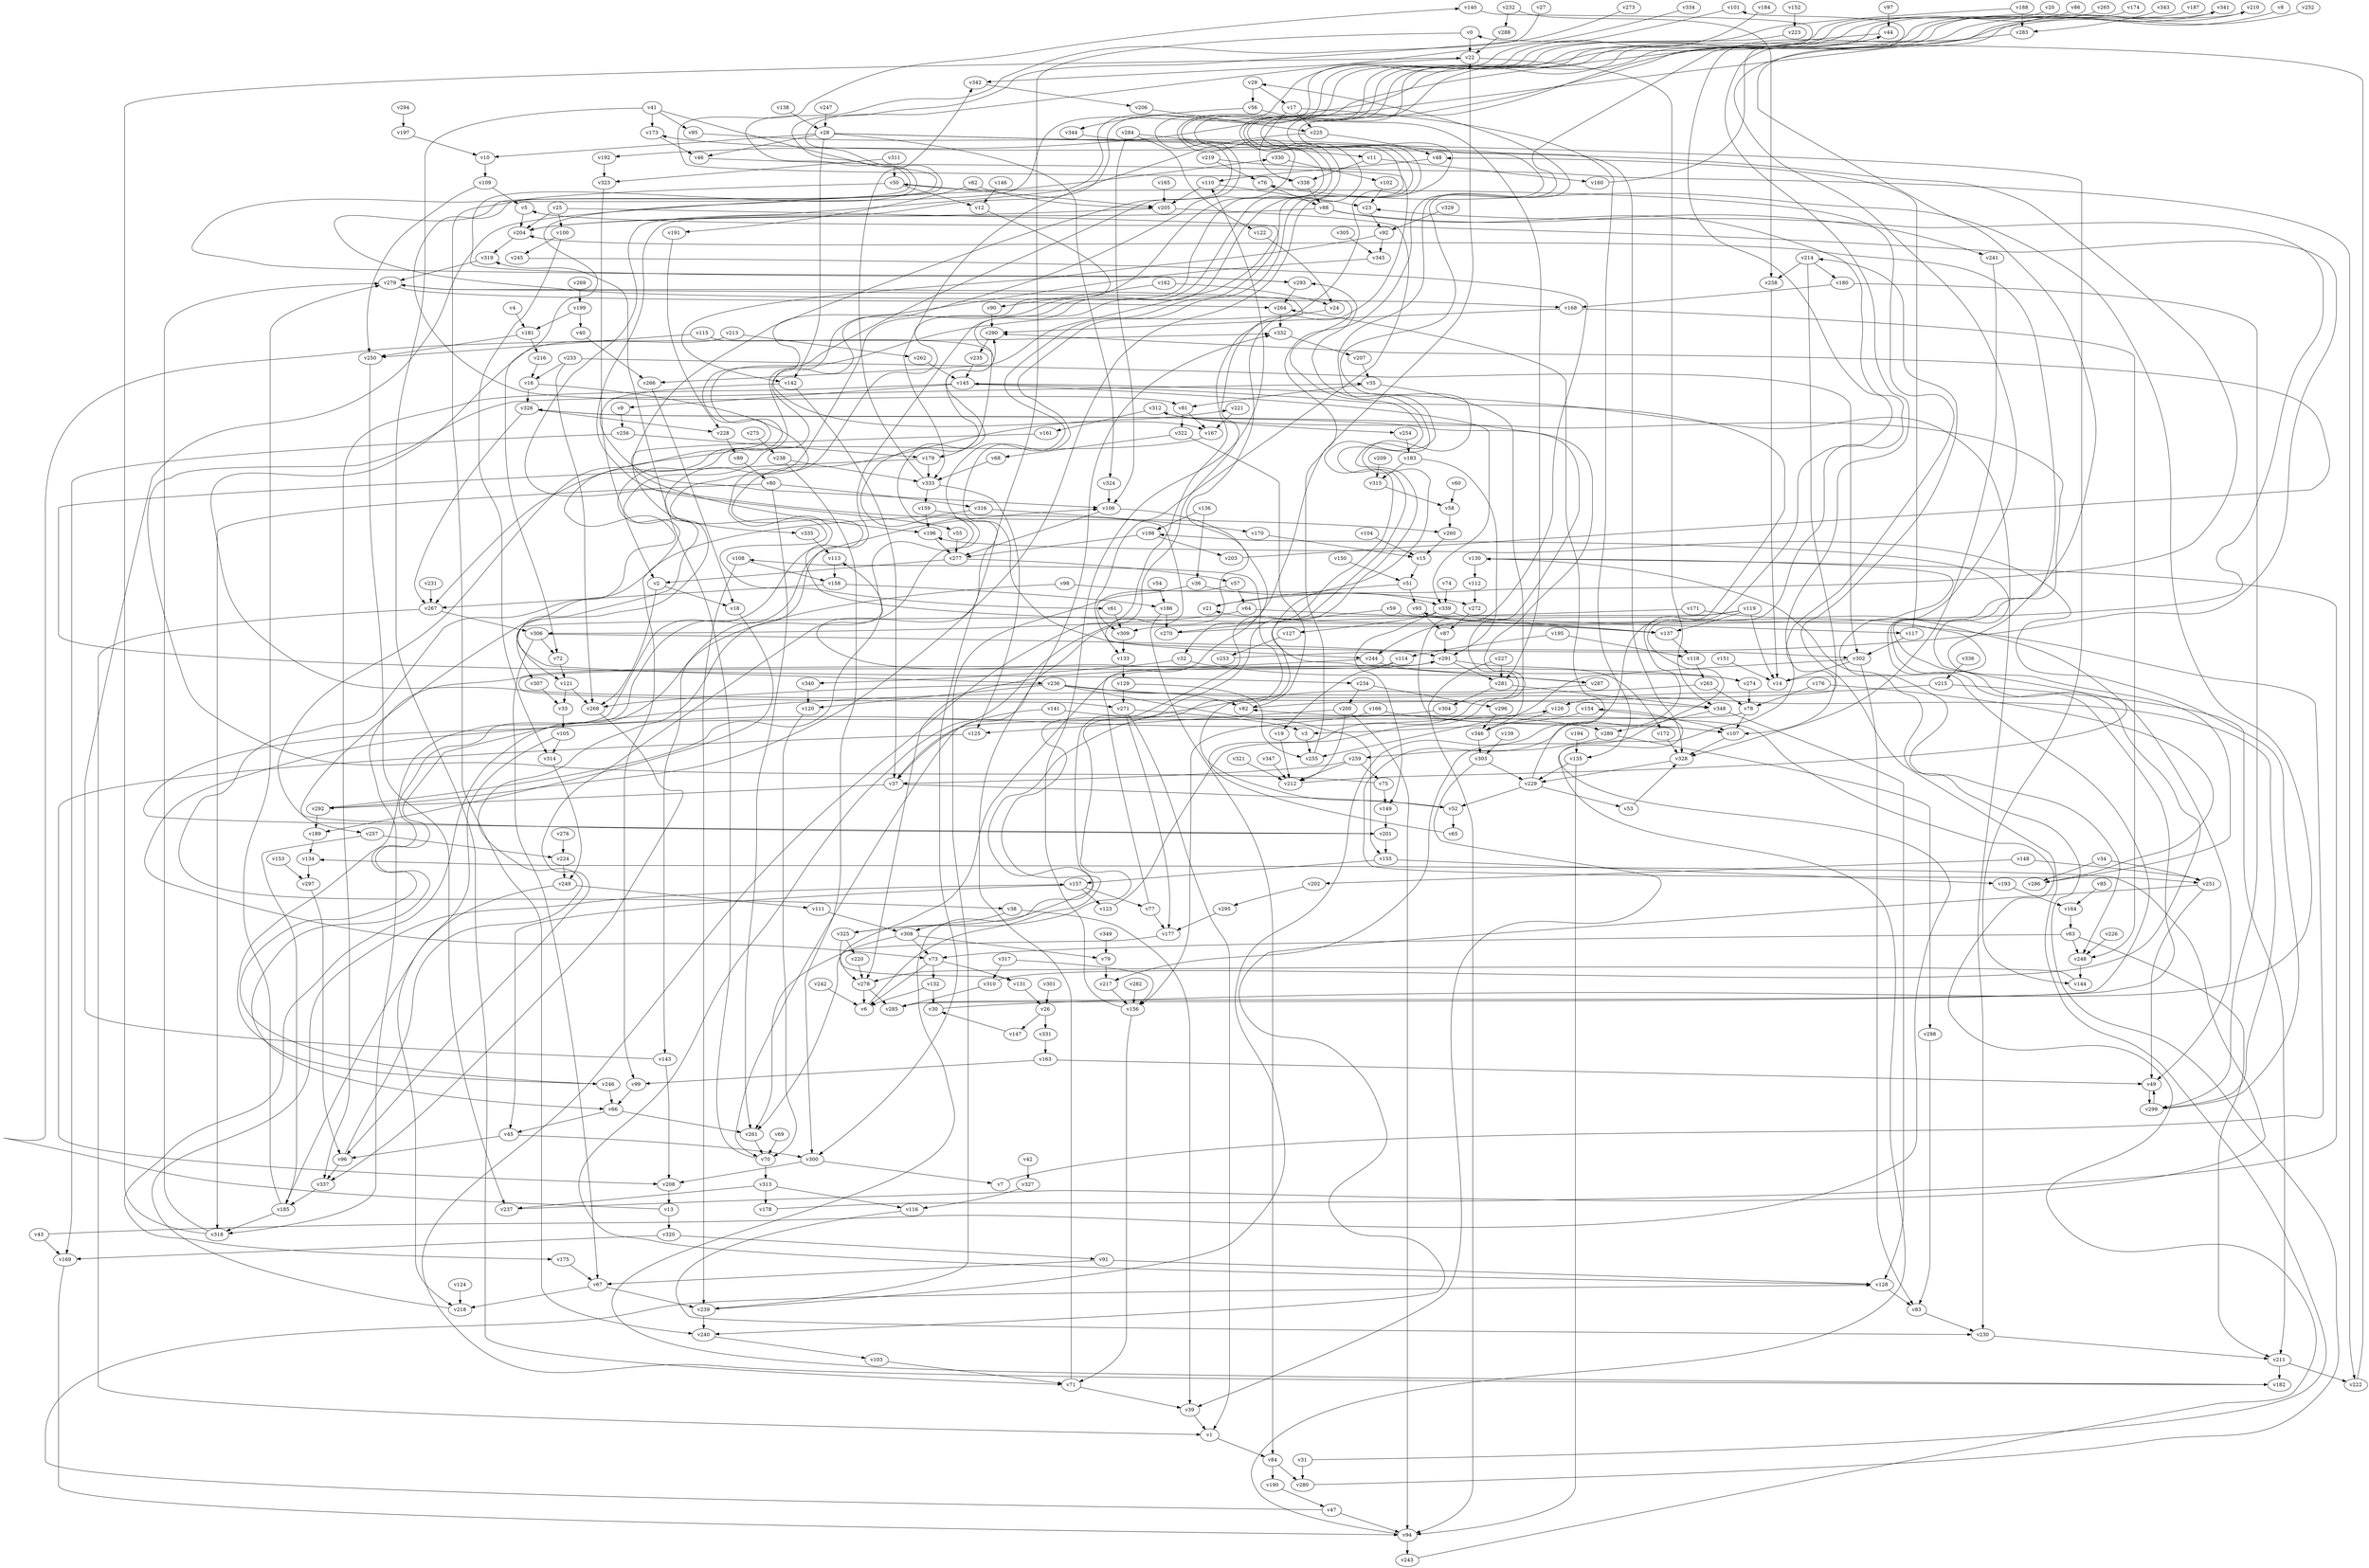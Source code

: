 // Benchmark game 521 - 350 vertices
// time_bound: 169
// targets: v197
digraph G {
    v0 [name="v0", player=0];
    v1 [name="v1", player=1];
    v2 [name="v2", player=1];
    v3 [name="v3", player=1];
    v4 [name="v4", player=0];
    v5 [name="v5", player=1];
    v6 [name="v6", player=0];
    v7 [name="v7", player=0];
    v8 [name="v8", player=0];
    v9 [name="v9", player=0];
    v10 [name="v10", player=1];
    v11 [name="v11", player=1];
    v12 [name="v12", player=0];
    v13 [name="v13", player=0];
    v14 [name="v14", player=0];
    v15 [name="v15", player=1];
    v16 [name="v16", player=1];
    v17 [name="v17", player=0];
    v18 [name="v18", player=0];
    v19 [name="v19", player=1];
    v20 [name="v20", player=1];
    v21 [name="v21", player=0];
    v22 [name="v22", player=0];
    v23 [name="v23", player=0];
    v24 [name="v24", player=1];
    v25 [name="v25", player=0];
    v26 [name="v26", player=1];
    v27 [name="v27", player=0];
    v28 [name="v28", player=1];
    v29 [name="v29", player=1];
    v30 [name="v30", player=1];
    v31 [name="v31", player=0];
    v32 [name="v32", player=1];
    v33 [name="v33", player=1];
    v34 [name="v34", player=0];
    v35 [name="v35", player=0];
    v36 [name="v36", player=0];
    v37 [name="v37", player=1];
    v38 [name="v38", player=0];
    v39 [name="v39", player=0];
    v40 [name="v40", player=1];
    v41 [name="v41", player=0];
    v42 [name="v42", player=0];
    v43 [name="v43", player=0];
    v44 [name="v44", player=1];
    v45 [name="v45", player=1];
    v46 [name="v46", player=1];
    v47 [name="v47", player=0];
    v48 [name="v48", player=1];
    v49 [name="v49", player=0];
    v50 [name="v50", player=0];
    v51 [name="v51", player=0];
    v52 [name="v52", player=1];
    v53 [name="v53", player=1];
    v54 [name="v54", player=1];
    v55 [name="v55", player=0];
    v56 [name="v56", player=0];
    v57 [name="v57", player=1];
    v58 [name="v58", player=0];
    v59 [name="v59", player=1];
    v60 [name="v60", player=0];
    v61 [name="v61", player=0];
    v62 [name="v62", player=0];
    v63 [name="v63", player=0];
    v64 [name="v64", player=1];
    v65 [name="v65", player=1];
    v66 [name="v66", player=0];
    v67 [name="v67", player=1];
    v68 [name="v68", player=1];
    v69 [name="v69", player=0];
    v70 [name="v70", player=0];
    v71 [name="v71", player=1];
    v72 [name="v72", player=1];
    v73 [name="v73", player=0];
    v74 [name="v74", player=0];
    v75 [name="v75", player=0];
    v76 [name="v76", player=1];
    v77 [name="v77", player=1];
    v78 [name="v78", player=1];
    v79 [name="v79", player=0];
    v80 [name="v80", player=1];
    v81 [name="v81", player=1];
    v82 [name="v82", player=1];
    v83 [name="v83", player=1];
    v84 [name="v84", player=1];
    v85 [name="v85", player=0];
    v86 [name="v86", player=1];
    v87 [name="v87", player=1];
    v88 [name="v88", player=1];
    v89 [name="v89", player=1];
    v90 [name="v90", player=0];
    v91 [name="v91", player=1];
    v92 [name="v92", player=1];
    v93 [name="v93", player=0];
    v94 [name="v94", player=1];
    v95 [name="v95", player=1];
    v96 [name="v96", player=1];
    v97 [name="v97", player=1];
    v98 [name="v98", player=1];
    v99 [name="v99", player=0];
    v100 [name="v100", player=0];
    v101 [name="v101", player=0];
    v102 [name="v102", player=1];
    v103 [name="v103", player=1];
    v104 [name="v104", player=1];
    v105 [name="v105", player=0];
    v106 [name="v106", player=0];
    v107 [name="v107", player=1];
    v108 [name="v108", player=1];
    v109 [name="v109", player=1];
    v110 [name="v110", player=1];
    v111 [name="v111", player=1];
    v112 [name="v112", player=0];
    v113 [name="v113", player=0];
    v114 [name="v114", player=1];
    v115 [name="v115", player=0];
    v116 [name="v116", player=0];
    v117 [name="v117", player=0];
    v118 [name="v118", player=0];
    v119 [name="v119", player=0];
    v120 [name="v120", player=1];
    v121 [name="v121", player=1];
    v122 [name="v122", player=0];
    v123 [name="v123", player=1];
    v124 [name="v124", player=0];
    v125 [name="v125", player=0];
    v126 [name="v126", player=1];
    v127 [name="v127", player=0];
    v128 [name="v128", player=0];
    v129 [name="v129", player=1];
    v130 [name="v130", player=1];
    v131 [name="v131", player=1];
    v132 [name="v132", player=0];
    v133 [name="v133", player=0];
    v134 [name="v134", player=0];
    v135 [name="v135", player=1];
    v136 [name="v136", player=1];
    v137 [name="v137", player=0];
    v138 [name="v138", player=0];
    v139 [name="v139", player=1];
    v140 [name="v140", player=0];
    v141 [name="v141", player=0];
    v142 [name="v142", player=0];
    v143 [name="v143", player=0];
    v144 [name="v144", player=1];
    v145 [name="v145", player=1];
    v146 [name="v146", player=0];
    v147 [name="v147", player=1];
    v148 [name="v148", player=0];
    v149 [name="v149", player=1];
    v150 [name="v150", player=0];
    v151 [name="v151", player=1];
    v152 [name="v152", player=1];
    v153 [name="v153", player=1];
    v154 [name="v154", player=1];
    v155 [name="v155", player=0];
    v156 [name="v156", player=1];
    v157 [name="v157", player=0];
    v158 [name="v158", player=1];
    v159 [name="v159", player=1];
    v160 [name="v160", player=0];
    v161 [name="v161", player=1];
    v162 [name="v162", player=0];
    v163 [name="v163", player=1];
    v164 [name="v164", player=1];
    v165 [name="v165", player=0];
    v166 [name="v166", player=1];
    v167 [name="v167", player=1];
    v168 [name="v168", player=0];
    v169 [name="v169", player=1];
    v170 [name="v170", player=1];
    v171 [name="v171", player=1];
    v172 [name="v172", player=0];
    v173 [name="v173", player=1];
    v174 [name="v174", player=0];
    v175 [name="v175", player=1];
    v176 [name="v176", player=1];
    v177 [name="v177", player=0];
    v178 [name="v178", player=1];
    v179 [name="v179", player=1];
    v180 [name="v180", player=0];
    v181 [name="v181", player=1];
    v182 [name="v182", player=0];
    v183 [name="v183", player=0];
    v184 [name="v184", player=1];
    v185 [name="v185", player=1];
    v186 [name="v186", player=1];
    v187 [name="v187", player=0];
    v188 [name="v188", player=0];
    v189 [name="v189", player=1];
    v190 [name="v190", player=1];
    v191 [name="v191", player=1];
    v192 [name="v192", player=0];
    v193 [name="v193", player=1];
    v194 [name="v194", player=0];
    v195 [name="v195", player=1];
    v196 [name="v196", player=0];
    v197 [name="v197", player=1, target=1];
    v198 [name="v198", player=0];
    v199 [name="v199", player=1];
    v200 [name="v200", player=1];
    v201 [name="v201", player=1];
    v202 [name="v202", player=1];
    v203 [name="v203", player=1];
    v204 [name="v204", player=1];
    v205 [name="v205", player=1];
    v206 [name="v206", player=0];
    v207 [name="v207", player=1];
    v208 [name="v208", player=0];
    v209 [name="v209", player=1];
    v210 [name="v210", player=1];
    v211 [name="v211", player=1];
    v212 [name="v212", player=1];
    v213 [name="v213", player=0];
    v214 [name="v214", player=1];
    v215 [name="v215", player=1];
    v216 [name="v216", player=1];
    v217 [name="v217", player=0];
    v218 [name="v218", player=0];
    v219 [name="v219", player=0];
    v220 [name="v220", player=1];
    v221 [name="v221", player=0];
    v222 [name="v222", player=1];
    v223 [name="v223", player=0];
    v224 [name="v224", player=1];
    v225 [name="v225", player=1];
    v226 [name="v226", player=0];
    v227 [name="v227", player=0];
    v228 [name="v228", player=0];
    v229 [name="v229", player=1];
    v230 [name="v230", player=0];
    v231 [name="v231", player=1];
    v232 [name="v232", player=0];
    v233 [name="v233", player=1];
    v234 [name="v234", player=0];
    v235 [name="v235", player=0];
    v236 [name="v236", player=0];
    v237 [name="v237", player=0];
    v238 [name="v238", player=1];
    v239 [name="v239", player=0];
    v240 [name="v240", player=0];
    v241 [name="v241", player=0];
    v242 [name="v242", player=1];
    v243 [name="v243", player=0];
    v244 [name="v244", player=1];
    v245 [name="v245", player=0];
    v246 [name="v246", player=0];
    v247 [name="v247", player=1];
    v248 [name="v248", player=1];
    v249 [name="v249", player=1];
    v250 [name="v250", player=1];
    v251 [name="v251", player=1];
    v252 [name="v252", player=0];
    v253 [name="v253", player=1];
    v254 [name="v254", player=0];
    v255 [name="v255", player=0];
    v256 [name="v256", player=1];
    v257 [name="v257", player=0];
    v258 [name="v258", player=0];
    v259 [name="v259", player=0];
    v260 [name="v260", player=1];
    v261 [name="v261", player=1];
    v262 [name="v262", player=1];
    v263 [name="v263", player=0];
    v264 [name="v264", player=0];
    v265 [name="v265", player=0];
    v266 [name="v266", player=1];
    v267 [name="v267", player=1];
    v268 [name="v268", player=0];
    v269 [name="v269", player=0];
    v270 [name="v270", player=0];
    v271 [name="v271", player=0];
    v272 [name="v272", player=1];
    v273 [name="v273", player=1];
    v274 [name="v274", player=1];
    v275 [name="v275", player=0];
    v276 [name="v276", player=0];
    v277 [name="v277", player=1];
    v278 [name="v278", player=1];
    v279 [name="v279", player=0];
    v280 [name="v280", player=0];
    v281 [name="v281", player=0];
    v282 [name="v282", player=1];
    v283 [name="v283", player=0];
    v284 [name="v284", player=0];
    v285 [name="v285", player=0];
    v286 [name="v286", player=1];
    v287 [name="v287", player=0];
    v288 [name="v288", player=1];
    v289 [name="v289", player=0];
    v290 [name="v290", player=1];
    v291 [name="v291", player=1];
    v292 [name="v292", player=0];
    v293 [name="v293", player=0];
    v294 [name="v294", player=1];
    v295 [name="v295", player=1];
    v296 [name="v296", player=1];
    v297 [name="v297", player=1];
    v298 [name="v298", player=0];
    v299 [name="v299", player=0];
    v300 [name="v300", player=0];
    v301 [name="v301", player=0];
    v302 [name="v302", player=1];
    v303 [name="v303", player=1];
    v304 [name="v304", player=0];
    v305 [name="v305", player=0];
    v306 [name="v306", player=1];
    v307 [name="v307", player=1];
    v308 [name="v308", player=1];
    v309 [name="v309", player=1];
    v310 [name="v310", player=0];
    v311 [name="v311", player=0];
    v312 [name="v312", player=0];
    v313 [name="v313", player=0];
    v314 [name="v314", player=1];
    v315 [name="v315", player=0];
    v316 [name="v316", player=1];
    v317 [name="v317", player=1];
    v318 [name="v318", player=1];
    v319 [name="v319", player=0];
    v320 [name="v320", player=1];
    v321 [name="v321", player=0];
    v322 [name="v322", player=1];
    v323 [name="v323", player=0];
    v324 [name="v324", player=0];
    v325 [name="v325", player=1];
    v326 [name="v326", player=0];
    v327 [name="v327", player=1];
    v328 [name="v328", player=1];
    v329 [name="v329", player=0];
    v330 [name="v330", player=1];
    v331 [name="v331", player=1];
    v332 [name="v332", player=0];
    v333 [name="v333", player=1];
    v334 [name="v334", player=0];
    v335 [name="v335", player=0];
    v336 [name="v336", player=1];
    v337 [name="v337", player=0];
    v338 [name="v338", player=0];
    v339 [name="v339", player=0];
    v340 [name="v340", player=1];
    v341 [name="v341", player=1];
    v342 [name="v342", player=0];
    v343 [name="v343", player=1];
    v344 [name="v344", player=0];
    v345 [name="v345", player=0];
    v346 [name="v346", player=0];
    v347 [name="v347", player=0];
    v348 [name="v348", player=1];
    v349 [name="v349", player=1];

    v0 -> v22;
    v1 -> v84;
    v2 -> v268;
    v3 -> v255;
    v4 -> v181;
    v5 -> v204;
    v6 -> v293 [constraint="t < 12"];
    v7 -> v21 [constraint="t < 15"];
    v8 -> v251 [constraint="t < 12"];
    v9 -> v256;
    v10 -> v109;
    v11 -> v160;
    v12 -> v121 [constraint="t mod 3 == 2"];
    v13 -> v332 [constraint="t >= 1"];
    v14 -> v93 [constraint="t >= 2"];
    v15 -> v51;
    v16 -> v61 [constraint="t >= 2"];
    v17 -> v338;
    v18 -> v189 [constraint="t mod 3 == 2"];
    v19 -> v212;
    v20 -> v307 [constraint="t >= 5"];
    v21 -> v173 [constraint="t mod 5 == 2"];
    v22 -> v342;
    v23 -> v92;
    v24 -> v38 [constraint="t < 12"];
    v25 -> v274 [constraint="t mod 5 == 1"];
    v26 -> v331;
    v27 -> v293 [constraint="t >= 5"];
    v28 -> v142;
    v29 -> v17;
    v30 -> v76 [constraint="t < 10"];
    v31 -> v214 [constraint="t >= 5"];
    v32 -> v287;
    v33 -> v105;
    v34 -> v251;
    v35 -> v81;
    v36 -> v339;
    v37 -> v292;
    v38 -> v39;
    v39 -> v1;
    v40 -> v266;
    v41 -> v168 [constraint="t < 12"];
    v42 -> v327;
    v43 -> v154 [constraint="t < 6"];
    v44 -> v257 [constraint="t >= 2"];
    v45 -> v96;
    v46 -> v70 [constraint="t mod 4 == 2"];
    v47 -> v128 [constraint="t < 10"];
    v48 -> v110;
    v49 -> v299;
    v50 -> v205;
    v51 -> v93;
    v52 -> v29 [constraint="t >= 4"];
    v53 -> v328;
    v54 -> v186;
    v55 -> v277;
    v56 -> v281;
    v57 -> v64;
    v58 -> v260;
    v59 -> v270;
    v60 -> v58;
    v61 -> v309;
    v62 -> v191;
    v63 -> v248;
    v64 -> v117;
    v65 -> v326 [constraint="t >= 4"];
    v66 -> v45;
    v67 -> v239;
    v68 -> v333;
    v69 -> v70;
    v70 -> v319;
    v71 -> v39;
    v72 -> v121;
    v73 -> v131;
    v74 -> v339;
    v75 -> v35 [constraint="t mod 5 == 4"];
    v76 -> v88;
    v77 -> v291;
    v78 -> v37 [constraint="t mod 2 == 1"];
    v79 -> v217;
    v80 -> v318;
    v81 -> v322;
    v82 -> v50 [constraint="t < 13"];
    v83 -> v230;
    v84 -> v280;
    v85 -> v164;
    v86 -> v246 [constraint="t >= 3"];
    v87 -> v291;
    v88 -> v217 [constraint="t < 11"];
    v89 -> v80;
    v90 -> v290;
    v91 -> v67;
    v92 -> v142 [constraint="t >= 5"];
    v93 -> v87;
    v94 -> v101 [constraint="t >= 4"];
    v95 -> v261 [constraint="t mod 3 == 0"];
    v96 -> v290 [constraint="t mod 4 == 2"];
    v97 -> v44;
    v98 -> v143;
    v99 -> v66;
    v100 -> v314;
    v101 -> v348 [constraint="t >= 2"];
    v102 -> v23;
    v103 -> v71;
    v104 -> v15;
    v105 -> v185 [constraint="t >= 2"];
    v106 -> v277;
    v107 -> v328;
    v108 -> v239;
    v109 -> v250;
    v110 -> v205;
    v111 -> v308;
    v112 -> v272;
    v113 -> v158;
    v114 -> v271 [constraint="t >= 3"];
    v115 -> v179;
    v116 -> v230 [constraint="t mod 2 == 1"];
    v117 -> v302;
    v118 -> v263;
    v119 -> v236 [constraint="t >= 5"];
    v120 -> v70;
    v121 -> v268;
    v122 -> v24;
    v123 -> v326 [constraint="t < 10"];
    v124 -> v218;
    v125 -> v208 [constraint="t >= 2"];
    v126 -> v346;
    v127 -> v253;
    v128 -> v279 [constraint="t mod 4 == 0"];
    v129 -> v255;
    v130 -> v248 [constraint="t mod 5 == 4"];
    v131 -> v26;
    v132 -> v30;
    v133 -> v129;
    v134 -> v297;
    v135 -> v94;
    v136 -> v198;
    v137 -> v221 [constraint="t mod 3 == 1"];
    v138 -> v28;
    v139 -> v303;
    v140 -> v96 [constraint="t >= 5"];
    v141 -> v37;
    v142 -> v106 [constraint="t >= 1"];
    v143 -> v330 [constraint="t mod 4 == 1"];
    v144 -> v278 [constraint="t mod 2 == 0"];
    v145 -> v9;
    v146 -> v12;
    v147 -> v30 [constraint="t < 9"];
    v148 -> v251;
    v149 -> v201;
    v150 -> v51;
    v151 -> v14;
    v152 -> v223;
    v153 -> v297;
    v154 -> v107;
    v155 -> v157;
    v156 -> v71;
    v157 -> v77;
    v158 -> v267;
    v159 -> v302 [constraint="t < 14"];
    v160 -> v341 [constraint="t mod 4 == 0"];
    v161 -> v196 [constraint="t < 15"];
    v162 -> v24;
    v163 -> v99;
    v164 -> v63;
    v165 -> v205;
    v166 -> v107;
    v167 -> v267 [constraint="t mod 2 == 1"];
    v168 -> v290;
    v169 -> v94;
    v170 -> v15;
    v171 -> v49;
    v172 -> v328;
    v173 -> v46;
    v174 -> v192 [constraint="t >= 5"];
    v175 -> v67;
    v176 -> v286 [constraint="t < 13"];
    v177 -> v131 [constraint="t >= 2"];
    v178 -> v130 [constraint="t < 15"];
    v179 -> v234 [constraint="t < 8"];
    v180 -> v299;
    v181 -> v250;
    v182 -> v44 [constraint="t < 8"];
    v183 -> v315;
    v184 -> v260 [constraint="t < 5"];
    v185 -> v318;
    v186 -> v270;
    v187 -> v244 [constraint="t >= 3"];
    v188 -> v55 [constraint="t < 14"];
    v189 -> v134;
    v190 -> v47;
    v191 -> v228;
    v192 -> v323;
    v193 -> v164;
    v194 -> v135;
    v195 -> v114;
    v196 -> v277;
    v197 -> v10;
    v198 -> v277;
    v199 -> v40;
    v200 -> v125;
    v201 -> v126 [constraint="t < 14"];
    v202 -> v295;
    v203 -> v290 [constraint="t >= 4"];
    v204 -> v319;
    v205 -> v133;
    v206 -> v225;
    v207 -> v35;
    v208 -> v13;
    v209 -> v315;
    v210 -> v325 [constraint="t >= 2"];
    v211 -> v222;
    v212 -> v198 [constraint="t mod 3 == 1"];
    v213 -> v72;
    v214 -> v258;
    v215 -> v211;
    v216 -> v16;
    v217 -> v156;
    v218 -> v157 [constraint="t >= 1"];
    v219 -> v222 [constraint="t < 5"];
    v220 -> v278;
    v221 -> v167;
    v222 -> v0;
    v223 -> v201 [constraint="t mod 3 == 1"];
    v224 -> v249;
    v225 -> v48;
    v226 -> v248;
    v227 -> v281;
    v228 -> v89;
    v229 -> v264;
    v230 -> v211;
    v231 -> v267;
    v232 -> v258;
    v233 -> v16;
    v234 -> v296;
    v235 -> v145;
    v236 -> v299 [constraint="t mod 2 == 0"];
    v237 -> v134 [constraint="t >= 1"];
    v238 -> v300;
    v239 -> v145 [constraint="t mod 5 == 4"];
    v240 -> v103;
    v241 -> v328;
    v242 -> v6;
    v243 -> v82 [constraint="t mod 4 == 0"];
    v244 -> v278;
    v245 -> v107 [constraint="t >= 1"];
    v246 -> v106 [constraint="t >= 2"];
    v247 -> v28;
    v248 -> v144;
    v249 -> v111;
    v250 -> v237;
    v251 -> v240 [constraint="t >= 2"];
    v252 -> v285 [constraint="t < 15"];
    v253 -> v5 [constraint="t < 14"];
    v254 -> v183;
    v255 -> v22;
    v256 -> v179;
    v257 -> v185;
    v258 -> v14;
    v259 -> v212;
    v260 -> v15;
    v261 -> v70;
    v262 -> v145;
    v263 -> v66 [constraint="t < 7"];
    v264 -> v332;
    v265 -> v175 [constraint="t >= 3"];
    v266 -> v18;
    v267 -> v1;
    v268 -> v337 [constraint="t >= 4"];
    v269 -> v199;
    v270 -> v23 [constraint="t >= 1"];
    v271 -> v3;
    v272 -> v87;
    v273 -> v293 [constraint="t >= 2"];
    v274 -> v78;
    v275 -> v238;
    v276 -> v224;
    v277 -> v57;
    v278 -> v6;
    v279 -> v287 [constraint="t < 11"];
    v280 -> v130 [constraint="t mod 5 == 3"];
    v281 -> v348;
    v282 -> v156;
    v283 -> v266 [constraint="t >= 3"];
    v284 -> v106;
    v285 -> v204 [constraint="t mod 5 == 0"];
    v286 -> v210 [constraint="t >= 4"];
    v287 -> v182 [constraint="t >= 2"];
    v288 -> v22;
    v289 -> v259;
    v290 -> v235;
    v291 -> v172;
    v292 -> v113 [constraint="t >= 1"];
    v293 -> v264;
    v294 -> v197;
    v295 -> v177;
    v296 -> v346;
    v297 -> v96;
    v298 -> v83;
    v299 -> v196 [constraint="t mod 4 == 1"];
    v300 -> v7;
    v301 -> v26;
    v302 -> v255 [constraint="t < 10"];
    v303 -> v39 [constraint="t mod 5 == 1"];
    v304 -> v73 [constraint="t < 12"];
    v305 -> v345;
    v306 -> v72;
    v307 -> v33;
    v308 -> v73;
    v309 -> v133;
    v310 -> v312 [constraint="t mod 4 == 1"];
    v311 -> v50;
    v312 -> v254;
    v313 -> v178;
    v314 -> v249;
    v315 -> v58;
    v316 -> v99;
    v317 -> v310;
    v318 -> v279;
    v319 -> v279;
    v320 -> v169;
    v321 -> v212;
    v322 -> v68;
    v323 -> v2;
    v324 -> v106;
    v325 -> v108 [constraint="t >= 2"];
    v326 -> v228;
    v327 -> v116;
    v328 -> v229;
    v329 -> v92;
    v330 -> v102;
    v331 -> v163;
    v332 -> v207;
    v333 -> v125;
    v334 -> v81 [constraint="t mod 4 == 0"];
    v335 -> v113;
    v336 -> v215;
    v337 -> v185;
    v338 -> v140 [constraint="t < 8"];
    v339 -> v127;
    v340 -> v120;
    v341 -> v292 [constraint="t < 10"];
    v342 -> v206;
    v343 -> v283 [constraint="t >= 1"];
    v344 -> v335 [constraint="t < 9"];
    v345 -> v167 [constraint="t < 13"];
    v346 -> v303;
    v347 -> v212;
    v348 -> v128;
    v349 -> v79;
    v117 -> v48;
    v271 -> v177;
    v119 -> v14;
    v195 -> v118;
    v284 -> v122;
    v236 -> v120;
    v137 -> v118;
    v31 -> v280;
    v96 -> v337;
    v256 -> v169;
    v239 -> v240;
    v148 -> v202;
    v308 -> v79;
    v320 -> v91;
    v317 -> v156;
    v59 -> v137;
    v213 -> v262;
    v41 -> v173;
    v271 -> v1;
    v183 -> v291;
    v227 -> v94;
    v300 -> v208;
    v236 -> v82;
    v92 -> v345;
    v163 -> v49;
    v70 -> v313;
    v263 -> v78;
    v110 -> v23;
    v25 -> v100;
    v281 -> v304;
    v311 -> v323;
    v81 -> v167;
    v251 -> v49;
    v45 -> v300;
    v78 -> v107;
    v121 -> v33;
    v159 -> v196;
    v114 -> v19;
    v291 -> v281;
    v229 -> v53;
    v34 -> v286;
    v168 -> v248;
    v29 -> v56;
    v37 -> v52;
    v339 -> v137;
    v56 -> v344;
    v80 -> v261;
    v2 -> v18;
    v28 -> v46;
    v171 -> v309;
    v64 -> v306;
    v310 -> v285;
    v141 -> v289;
    v338 -> v88;
    v339 -> v149;
    v313 -> v116;
    v52 -> v65;
    v215 -> v126;
    v214 -> v107;
    v88 -> v241;
    v38 -> v308;
    v158 -> v186;
    v166 -> v156;
    v278 -> v285;
    v145 -> v230;
    v180 -> v168;
    v289 -> v298;
    v179 -> v333;
    v188 -> v283;
    v115 -> v250;
    v35 -> v346;
    v106 -> v32;
    v292 -> v189;
    v211 -> v182;
    v28 -> v144;
    v259 -> v75;
    v136 -> v36;
    v246 -> v66;
    v232 -> v288;
    v284 -> v11;
    v299 -> v49;
    v318 -> v22;
    v16 -> v326;
    v145 -> v339;
    v155 -> v193;
    v43 -> v169;
    v200 -> v212;
    v236 -> v155;
    v176 -> v78;
    v129 -> v271;
    v73 -> v6;
    v325 -> v220;
    v105 -> v314;
    v279 -> v264;
    v28 -> v10;
    v198 -> v203;
    v225 -> v333;
    v157 -> v45;
    v77 -> v177;
    v200 -> v94;
    v62 -> v205;
    v303 -> v229;
    v143 -> v208;
    v91 -> v128;
    v306 -> v291;
    v142 -> v37;
    v291 -> v318;
    v333 -> v342;
    v214 -> v180;
    v25 -> v204;
    v84 -> v190;
    v13 -> v320;
    v57 -> v309;
    v333 -> v159;
    v249 -> v218;
    v257 -> v224;
    v32 -> v340;
    v132 -> v6;
    v267 -> v306;
    v219 -> v76;
    v50 -> v240;
    v22 -> v348;
    v98 -> v272;
    v313 -> v237;
    v229 -> v52;
    v308 -> v261;
    v185 -> v279;
    v47 -> v94;
    v41 -> v95;
    v36 -> v239;
    v238 -> v333;
    v205 -> v204;
    v181 -> v216;
    v28 -> v324;
    v66 -> v261;
    v162 -> v90;
    v302 -> v14;
    v326 -> v267;
    v201 -> v155;
    v156 -> v110;
    v236 -> v268;
    v26 -> v147;
    v130 -> v112;
    v28 -> v328;
    v17 -> v135;
    v119 -> v137;
    v325 -> v278;
    v312 -> v161;
    v63 -> v73;
    v80 -> v316;
    v0 -> v300;
    v17 -> v225;
    v199 -> v181;
    v186 -> v84;
    v63 -> v211;
    v51 -> v21;
    v259 -> v37;
    v73 -> v132;
    v128 -> v83;
    v302 -> v83;
    v244 -> v274;
    v109 -> v5;
    v108 -> v158;
    v348 -> v289;
    v67 -> v218;
    v11 -> v338;
    v75 -> v149;
    v88 -> v204;
    v322 -> v82;
    v277 -> v2;
    v306 -> v67;
    v233 -> v302;
    v157 -> v123;
    v41 -> v71;
    v145 -> v337;
    v316 -> v170;
    v100 -> v245;
    v234 -> v200;
    v135 -> v229;
    v94 -> v243;
    v119 -> v244;
    v71 -> v332;
    v50 -> v12;
    v154 -> v3;
    v233 -> v268;
}
